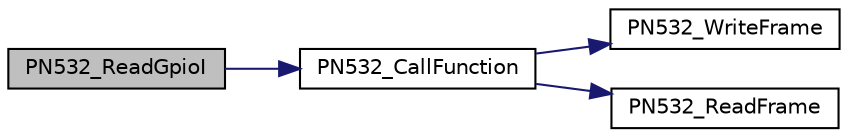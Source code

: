 digraph "PN532_ReadGpioI"
{
  edge [fontname="Helvetica",fontsize="10",labelfontname="Helvetica",labelfontsize="10"];
  node [fontname="Helvetica",fontsize="10",shape=record];
  rankdir="LR";
  Node1 [label="PN532_ReadGpioI",height=0.2,width=0.4,color="black", fillcolor="grey75", style="filled", fontcolor="black"];
  Node1 -> Node2 [color="midnightblue",fontsize="10",style="solid"];
  Node2 [label="PN532_CallFunction",height=0.2,width=0.4,color="black", fillcolor="white", style="filled",URL="$pn532_8cpp.html#aa4146df1d7d798bbffb18e5a65b88d98",tooltip=": Send specified command to the PN532 and expect up to response_length. Will wait up to timeout secon..."];
  Node2 -> Node3 [color="midnightblue",fontsize="10",style="solid"];
  Node3 [label="PN532_WriteFrame",height=0.2,width=0.4,color="black", fillcolor="white", style="filled",URL="$pn532_8cpp.html#a69de98d80406ff97f062c67d0bfb3cef",tooltip=": Write a frame to the PN532 of at most length bytes in size. Note that less than length bytes might ..."];
  Node2 -> Node4 [color="midnightblue",fontsize="10",style="solid"];
  Node4 [label="PN532_ReadFrame",height=0.2,width=0.4,color="black", fillcolor="white", style="filled",URL="$pn532_8cpp.html#a4e5a0ec49ff921bd45850ea499bf7f53",tooltip=": Read a response frame from the PN532 of at most length bytes in size. Note that less than length by..."];
}
